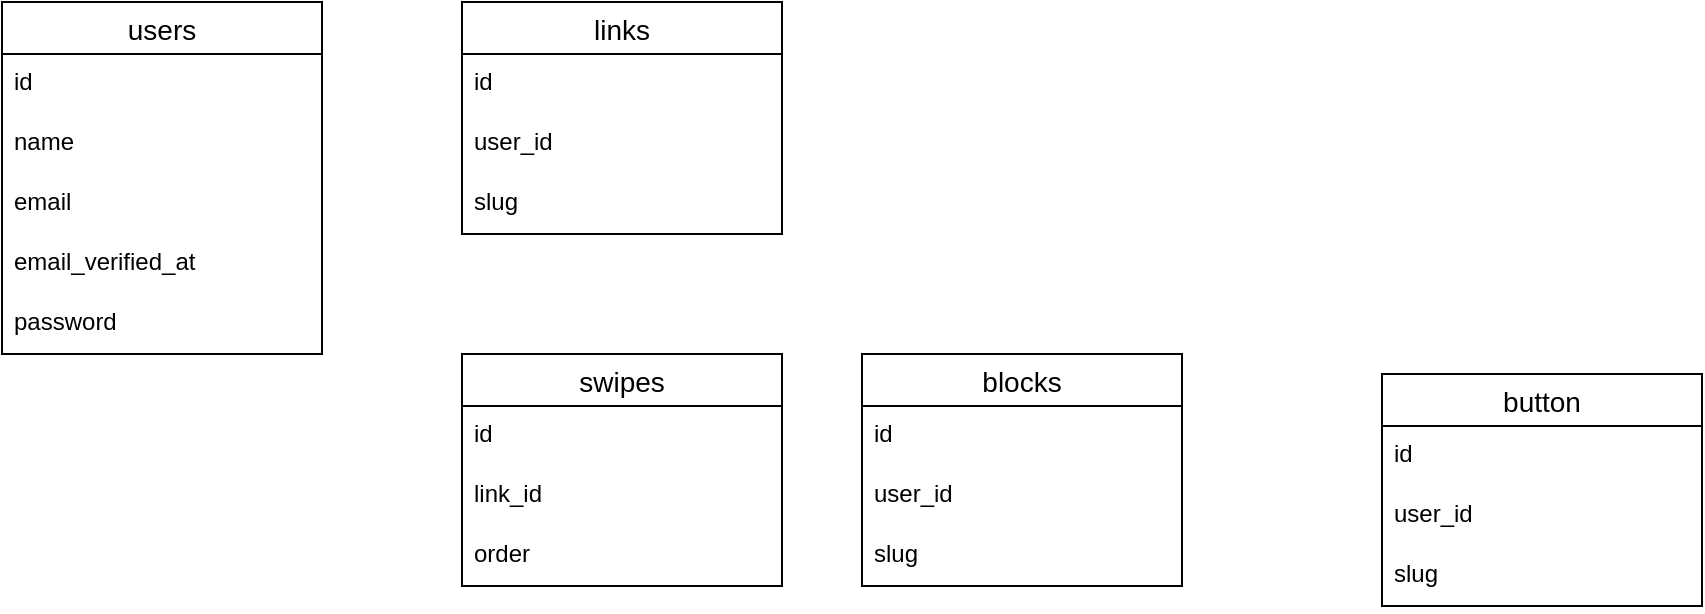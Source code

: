 <mxfile version="14.2.6" type="github">
  <diagram id="RUwNhSpSXZQt76CINKHE" name="Page-1">
    <mxGraphModel dx="1487" dy="-15" grid="1" gridSize="10" guides="1" tooltips="1" connect="1" arrows="1" fold="1" page="0" pageScale="1" pageWidth="827" pageHeight="1169" math="0" shadow="0">
      <root>
        <mxCell id="0" />
        <mxCell id="1" parent="0" />
        <mxCell id="5I0NqTGAd0wU8rVCbnll-1" value="users" style="swimlane;fontStyle=0;childLayout=stackLayout;horizontal=1;startSize=26;horizontalStack=0;resizeParent=1;resizeParentMax=0;resizeLast=0;collapsible=1;marginBottom=0;align=center;fontSize=14;" vertex="1" parent="1">
          <mxGeometry x="-550" y="430" width="160" height="176" as="geometry" />
        </mxCell>
        <mxCell id="5I0NqTGAd0wU8rVCbnll-2" value="id" style="text;strokeColor=none;fillColor=none;spacingLeft=4;spacingRight=4;overflow=hidden;rotatable=0;points=[[0,0.5],[1,0.5]];portConstraint=eastwest;fontSize=12;" vertex="1" parent="5I0NqTGAd0wU8rVCbnll-1">
          <mxGeometry y="26" width="160" height="30" as="geometry" />
        </mxCell>
        <mxCell id="5I0NqTGAd0wU8rVCbnll-3" value="name" style="text;strokeColor=none;fillColor=none;spacingLeft=4;spacingRight=4;overflow=hidden;rotatable=0;points=[[0,0.5],[1,0.5]];portConstraint=eastwest;fontSize=12;" vertex="1" parent="5I0NqTGAd0wU8rVCbnll-1">
          <mxGeometry y="56" width="160" height="30" as="geometry" />
        </mxCell>
        <mxCell id="5I0NqTGAd0wU8rVCbnll-4" value="email" style="text;strokeColor=none;fillColor=none;spacingLeft=4;spacingRight=4;overflow=hidden;rotatable=0;points=[[0,0.5],[1,0.5]];portConstraint=eastwest;fontSize=12;" vertex="1" parent="5I0NqTGAd0wU8rVCbnll-1">
          <mxGeometry y="86" width="160" height="30" as="geometry" />
        </mxCell>
        <mxCell id="5I0NqTGAd0wU8rVCbnll-9" value="email_verified_at" style="text;strokeColor=none;fillColor=none;spacingLeft=4;spacingRight=4;overflow=hidden;rotatable=0;points=[[0,0.5],[1,0.5]];portConstraint=eastwest;fontSize=12;" vertex="1" parent="5I0NqTGAd0wU8rVCbnll-1">
          <mxGeometry y="116" width="160" height="30" as="geometry" />
        </mxCell>
        <mxCell id="5I0NqTGAd0wU8rVCbnll-10" value="password" style="text;strokeColor=none;fillColor=none;spacingLeft=4;spacingRight=4;overflow=hidden;rotatable=0;points=[[0,0.5],[1,0.5]];portConstraint=eastwest;fontSize=12;" vertex="1" parent="5I0NqTGAd0wU8rVCbnll-1">
          <mxGeometry y="146" width="160" height="30" as="geometry" />
        </mxCell>
        <mxCell id="5I0NqTGAd0wU8rVCbnll-5" value="links" style="swimlane;fontStyle=0;childLayout=stackLayout;horizontal=1;startSize=26;horizontalStack=0;resizeParent=1;resizeParentMax=0;resizeLast=0;collapsible=1;marginBottom=0;align=center;fontSize=14;" vertex="1" parent="1">
          <mxGeometry x="-320" y="430" width="160" height="116" as="geometry" />
        </mxCell>
        <mxCell id="5I0NqTGAd0wU8rVCbnll-6" value="id" style="text;strokeColor=none;fillColor=none;spacingLeft=4;spacingRight=4;overflow=hidden;rotatable=0;points=[[0,0.5],[1,0.5]];portConstraint=eastwest;fontSize=12;" vertex="1" parent="5I0NqTGAd0wU8rVCbnll-5">
          <mxGeometry y="26" width="160" height="30" as="geometry" />
        </mxCell>
        <mxCell id="5I0NqTGAd0wU8rVCbnll-7" value="user_id" style="text;strokeColor=none;fillColor=none;spacingLeft=4;spacingRight=4;overflow=hidden;rotatable=0;points=[[0,0.5],[1,0.5]];portConstraint=eastwest;fontSize=12;" vertex="1" parent="5I0NqTGAd0wU8rVCbnll-5">
          <mxGeometry y="56" width="160" height="30" as="geometry" />
        </mxCell>
        <mxCell id="5I0NqTGAd0wU8rVCbnll-8" value="slug" style="text;strokeColor=none;fillColor=none;spacingLeft=4;spacingRight=4;overflow=hidden;rotatable=0;points=[[0,0.5],[1,0.5]];portConstraint=eastwest;fontSize=12;" vertex="1" parent="5I0NqTGAd0wU8rVCbnll-5">
          <mxGeometry y="86" width="160" height="30" as="geometry" />
        </mxCell>
        <mxCell id="5I0NqTGAd0wU8rVCbnll-11" value="swipes" style="swimlane;fontStyle=0;childLayout=stackLayout;horizontal=1;startSize=26;horizontalStack=0;resizeParent=1;resizeParentMax=0;resizeLast=0;collapsible=1;marginBottom=0;align=center;fontSize=14;" vertex="1" parent="1">
          <mxGeometry x="-320" y="606" width="160" height="116" as="geometry" />
        </mxCell>
        <mxCell id="5I0NqTGAd0wU8rVCbnll-12" value="id" style="text;strokeColor=none;fillColor=none;spacingLeft=4;spacingRight=4;overflow=hidden;rotatable=0;points=[[0,0.5],[1,0.5]];portConstraint=eastwest;fontSize=12;" vertex="1" parent="5I0NqTGAd0wU8rVCbnll-11">
          <mxGeometry y="26" width="160" height="30" as="geometry" />
        </mxCell>
        <mxCell id="5I0NqTGAd0wU8rVCbnll-13" value="link_id" style="text;strokeColor=none;fillColor=none;spacingLeft=4;spacingRight=4;overflow=hidden;rotatable=0;points=[[0,0.5],[1,0.5]];portConstraint=eastwest;fontSize=12;" vertex="1" parent="5I0NqTGAd0wU8rVCbnll-11">
          <mxGeometry y="56" width="160" height="30" as="geometry" />
        </mxCell>
        <mxCell id="5I0NqTGAd0wU8rVCbnll-14" value="order" style="text;strokeColor=none;fillColor=none;spacingLeft=4;spacingRight=4;overflow=hidden;rotatable=0;points=[[0,0.5],[1,0.5]];portConstraint=eastwest;fontSize=12;" vertex="1" parent="5I0NqTGAd0wU8rVCbnll-11">
          <mxGeometry y="86" width="160" height="30" as="geometry" />
        </mxCell>
        <mxCell id="5I0NqTGAd0wU8rVCbnll-15" value="blocks" style="swimlane;fontStyle=0;childLayout=stackLayout;horizontal=1;startSize=26;horizontalStack=0;resizeParent=1;resizeParentMax=0;resizeLast=0;collapsible=1;marginBottom=0;align=center;fontSize=14;" vertex="1" parent="1">
          <mxGeometry x="-120" y="606" width="160" height="116" as="geometry" />
        </mxCell>
        <mxCell id="5I0NqTGAd0wU8rVCbnll-16" value="id" style="text;strokeColor=none;fillColor=none;spacingLeft=4;spacingRight=4;overflow=hidden;rotatable=0;points=[[0,0.5],[1,0.5]];portConstraint=eastwest;fontSize=12;" vertex="1" parent="5I0NqTGAd0wU8rVCbnll-15">
          <mxGeometry y="26" width="160" height="30" as="geometry" />
        </mxCell>
        <mxCell id="5I0NqTGAd0wU8rVCbnll-17" value="user_id" style="text;strokeColor=none;fillColor=none;spacingLeft=4;spacingRight=4;overflow=hidden;rotatable=0;points=[[0,0.5],[1,0.5]];portConstraint=eastwest;fontSize=12;" vertex="1" parent="5I0NqTGAd0wU8rVCbnll-15">
          <mxGeometry y="56" width="160" height="30" as="geometry" />
        </mxCell>
        <mxCell id="5I0NqTGAd0wU8rVCbnll-18" value="slug" style="text;strokeColor=none;fillColor=none;spacingLeft=4;spacingRight=4;overflow=hidden;rotatable=0;points=[[0,0.5],[1,0.5]];portConstraint=eastwest;fontSize=12;" vertex="1" parent="5I0NqTGAd0wU8rVCbnll-15">
          <mxGeometry y="86" width="160" height="30" as="geometry" />
        </mxCell>
        <mxCell id="5I0NqTGAd0wU8rVCbnll-20" value="button" style="swimlane;fontStyle=0;childLayout=stackLayout;horizontal=1;startSize=26;horizontalStack=0;resizeParent=1;resizeParentMax=0;resizeLast=0;collapsible=1;marginBottom=0;align=center;fontSize=14;" vertex="1" parent="1">
          <mxGeometry x="140" y="616" width="160" height="116" as="geometry" />
        </mxCell>
        <mxCell id="5I0NqTGAd0wU8rVCbnll-21" value="id" style="text;strokeColor=none;fillColor=none;spacingLeft=4;spacingRight=4;overflow=hidden;rotatable=0;points=[[0,0.5],[1,0.5]];portConstraint=eastwest;fontSize=12;" vertex="1" parent="5I0NqTGAd0wU8rVCbnll-20">
          <mxGeometry y="26" width="160" height="30" as="geometry" />
        </mxCell>
        <mxCell id="5I0NqTGAd0wU8rVCbnll-22" value="user_id" style="text;strokeColor=none;fillColor=none;spacingLeft=4;spacingRight=4;overflow=hidden;rotatable=0;points=[[0,0.5],[1,0.5]];portConstraint=eastwest;fontSize=12;" vertex="1" parent="5I0NqTGAd0wU8rVCbnll-20">
          <mxGeometry y="56" width="160" height="30" as="geometry" />
        </mxCell>
        <mxCell id="5I0NqTGAd0wU8rVCbnll-23" value="slug" style="text;strokeColor=none;fillColor=none;spacingLeft=4;spacingRight=4;overflow=hidden;rotatable=0;points=[[0,0.5],[1,0.5]];portConstraint=eastwest;fontSize=12;" vertex="1" parent="5I0NqTGAd0wU8rVCbnll-20">
          <mxGeometry y="86" width="160" height="30" as="geometry" />
        </mxCell>
      </root>
    </mxGraphModel>
  </diagram>
</mxfile>
